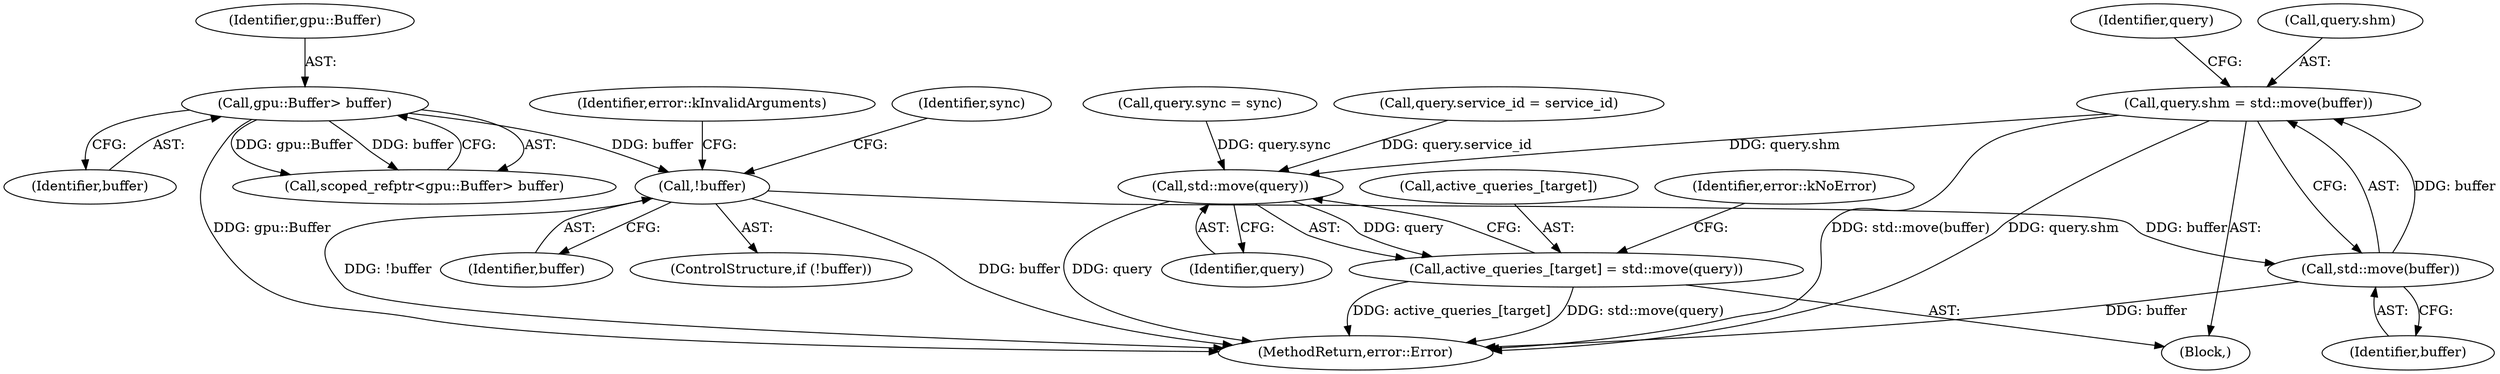digraph "0_Chrome_a4150b688a754d3d10d2ca385155b1c95d77d6ae_4@API" {
"1000222" [label="(Call,query.shm = std::move(buffer))"];
"1000226" [label="(Call,std::move(buffer))"];
"1000129" [label="(Call,!buffer)"];
"1000123" [label="(Call,gpu::Buffer> buffer)"];
"1000237" [label="(Call,std::move(query))"];
"1000233" [label="(Call,active_queries_[target] = std::move(query))"];
"1000128" [label="(ControlStructure,if (!buffer))"];
"1000130" [label="(Identifier,buffer)"];
"1000223" [label="(Call,query.shm)"];
"1000222" [label="(Call,query.shm = std::move(buffer))"];
"1000135" [label="(Identifier,sync)"];
"1000230" [label="(Identifier,query)"];
"1000124" [label="(Identifier,gpu::Buffer)"];
"1000237" [label="(Call,std::move(query))"];
"1000129" [label="(Call,!buffer)"];
"1000217" [label="(Call,query.service_id = service_id)"];
"1000240" [label="(Identifier,error::kNoError)"];
"1000125" [label="(Identifier,buffer)"];
"1000228" [label="(Call,query.sync = sync)"];
"1000233" [label="(Call,active_queries_[target] = std::move(query))"];
"1000241" [label="(MethodReturn,error::Error)"];
"1000238" [label="(Identifier,query)"];
"1000226" [label="(Call,std::move(buffer))"];
"1000132" [label="(Identifier,error::kInvalidArguments)"];
"1000234" [label="(Call,active_queries_[target])"];
"1000105" [label="(Block,)"];
"1000121" [label="(Call,scoped_refptr<gpu::Buffer> buffer)"];
"1000123" [label="(Call,gpu::Buffer> buffer)"];
"1000227" [label="(Identifier,buffer)"];
"1000222" -> "1000105"  [label="AST: "];
"1000222" -> "1000226"  [label="CFG: "];
"1000223" -> "1000222"  [label="AST: "];
"1000226" -> "1000222"  [label="AST: "];
"1000230" -> "1000222"  [label="CFG: "];
"1000222" -> "1000241"  [label="DDG: std::move(buffer)"];
"1000222" -> "1000241"  [label="DDG: query.shm"];
"1000226" -> "1000222"  [label="DDG: buffer"];
"1000222" -> "1000237"  [label="DDG: query.shm"];
"1000226" -> "1000227"  [label="CFG: "];
"1000227" -> "1000226"  [label="AST: "];
"1000226" -> "1000241"  [label="DDG: buffer"];
"1000129" -> "1000226"  [label="DDG: buffer"];
"1000129" -> "1000128"  [label="AST: "];
"1000129" -> "1000130"  [label="CFG: "];
"1000130" -> "1000129"  [label="AST: "];
"1000132" -> "1000129"  [label="CFG: "];
"1000135" -> "1000129"  [label="CFG: "];
"1000129" -> "1000241"  [label="DDG: buffer"];
"1000129" -> "1000241"  [label="DDG: !buffer"];
"1000123" -> "1000129"  [label="DDG: buffer"];
"1000123" -> "1000121"  [label="AST: "];
"1000123" -> "1000125"  [label="CFG: "];
"1000124" -> "1000123"  [label="AST: "];
"1000125" -> "1000123"  [label="AST: "];
"1000121" -> "1000123"  [label="CFG: "];
"1000123" -> "1000241"  [label="DDG: gpu::Buffer"];
"1000123" -> "1000121"  [label="DDG: gpu::Buffer"];
"1000123" -> "1000121"  [label="DDG: buffer"];
"1000237" -> "1000233"  [label="AST: "];
"1000237" -> "1000238"  [label="CFG: "];
"1000238" -> "1000237"  [label="AST: "];
"1000233" -> "1000237"  [label="CFG: "];
"1000237" -> "1000241"  [label="DDG: query"];
"1000237" -> "1000233"  [label="DDG: query"];
"1000228" -> "1000237"  [label="DDG: query.sync"];
"1000217" -> "1000237"  [label="DDG: query.service_id"];
"1000233" -> "1000105"  [label="AST: "];
"1000234" -> "1000233"  [label="AST: "];
"1000240" -> "1000233"  [label="CFG: "];
"1000233" -> "1000241"  [label="DDG: std::move(query)"];
"1000233" -> "1000241"  [label="DDG: active_queries_[target]"];
}
